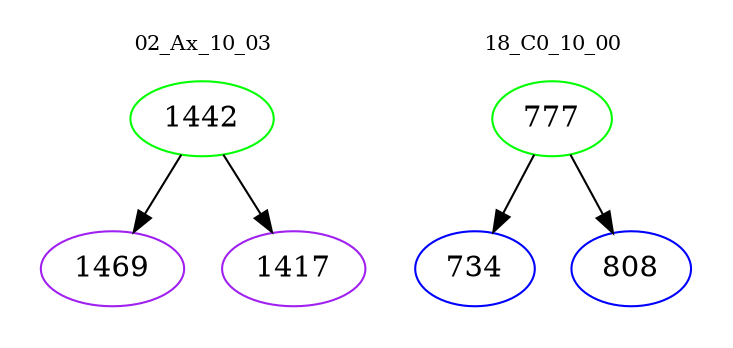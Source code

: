 digraph{
subgraph cluster_0 {
color = white
label = "02_Ax_10_03";
fontsize=10;
T0_1442 [label="1442", color="green"]
T0_1442 -> T0_1469 [color="black"]
T0_1469 [label="1469", color="purple"]
T0_1442 -> T0_1417 [color="black"]
T0_1417 [label="1417", color="purple"]
}
subgraph cluster_1 {
color = white
label = "18_C0_10_00";
fontsize=10;
T1_777 [label="777", color="green"]
T1_777 -> T1_734 [color="black"]
T1_734 [label="734", color="blue"]
T1_777 -> T1_808 [color="black"]
T1_808 [label="808", color="blue"]
}
}
